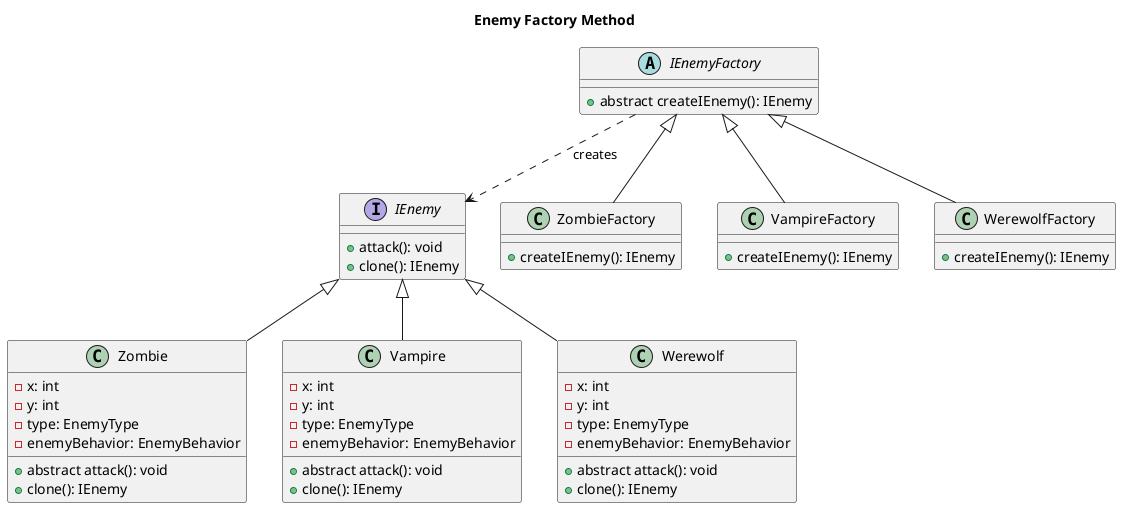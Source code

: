 @startuml

title Enemy Factory Method

interface IEnemy {
    +attack(): void
    +clone(): IEnemy
}

class Zombie {
    -x: int
    -y: int
    -type: EnemyType
    -enemyBehavior: EnemyBehavior
    +abstract attack(): void
    +clone(): IEnemy
}

class Vampire {
    -x: int
    -y: int
    -type: EnemyType
    -enemyBehavior: EnemyBehavior
    +abstract attack(): void
    +clone(): IEnemy
}

class Werewolf {
    -x: int
    -y: int
    -type: EnemyType
    -enemyBehavior: EnemyBehavior
    +abstract attack(): void
    +clone(): IEnemy
}

abstract class IEnemyFactory {
    +abstract createIEnemy(): IEnemy
}

class ZombieFactory {
    +createIEnemy(): IEnemy
}

class VampireFactory {
    +createIEnemy(): IEnemy
}

class WerewolfFactory {
    +createIEnemy(): IEnemy
}

IEnemy <|-- Zombie
IEnemy <|-- Vampire
IEnemy <|-- Werewolf

IEnemyFactory <|-- ZombieFactory
IEnemyFactory <|-- VampireFactory
IEnemyFactory <|-- WerewolfFactory

IEnemyFactory ..> IEnemy : creates

@enduml
